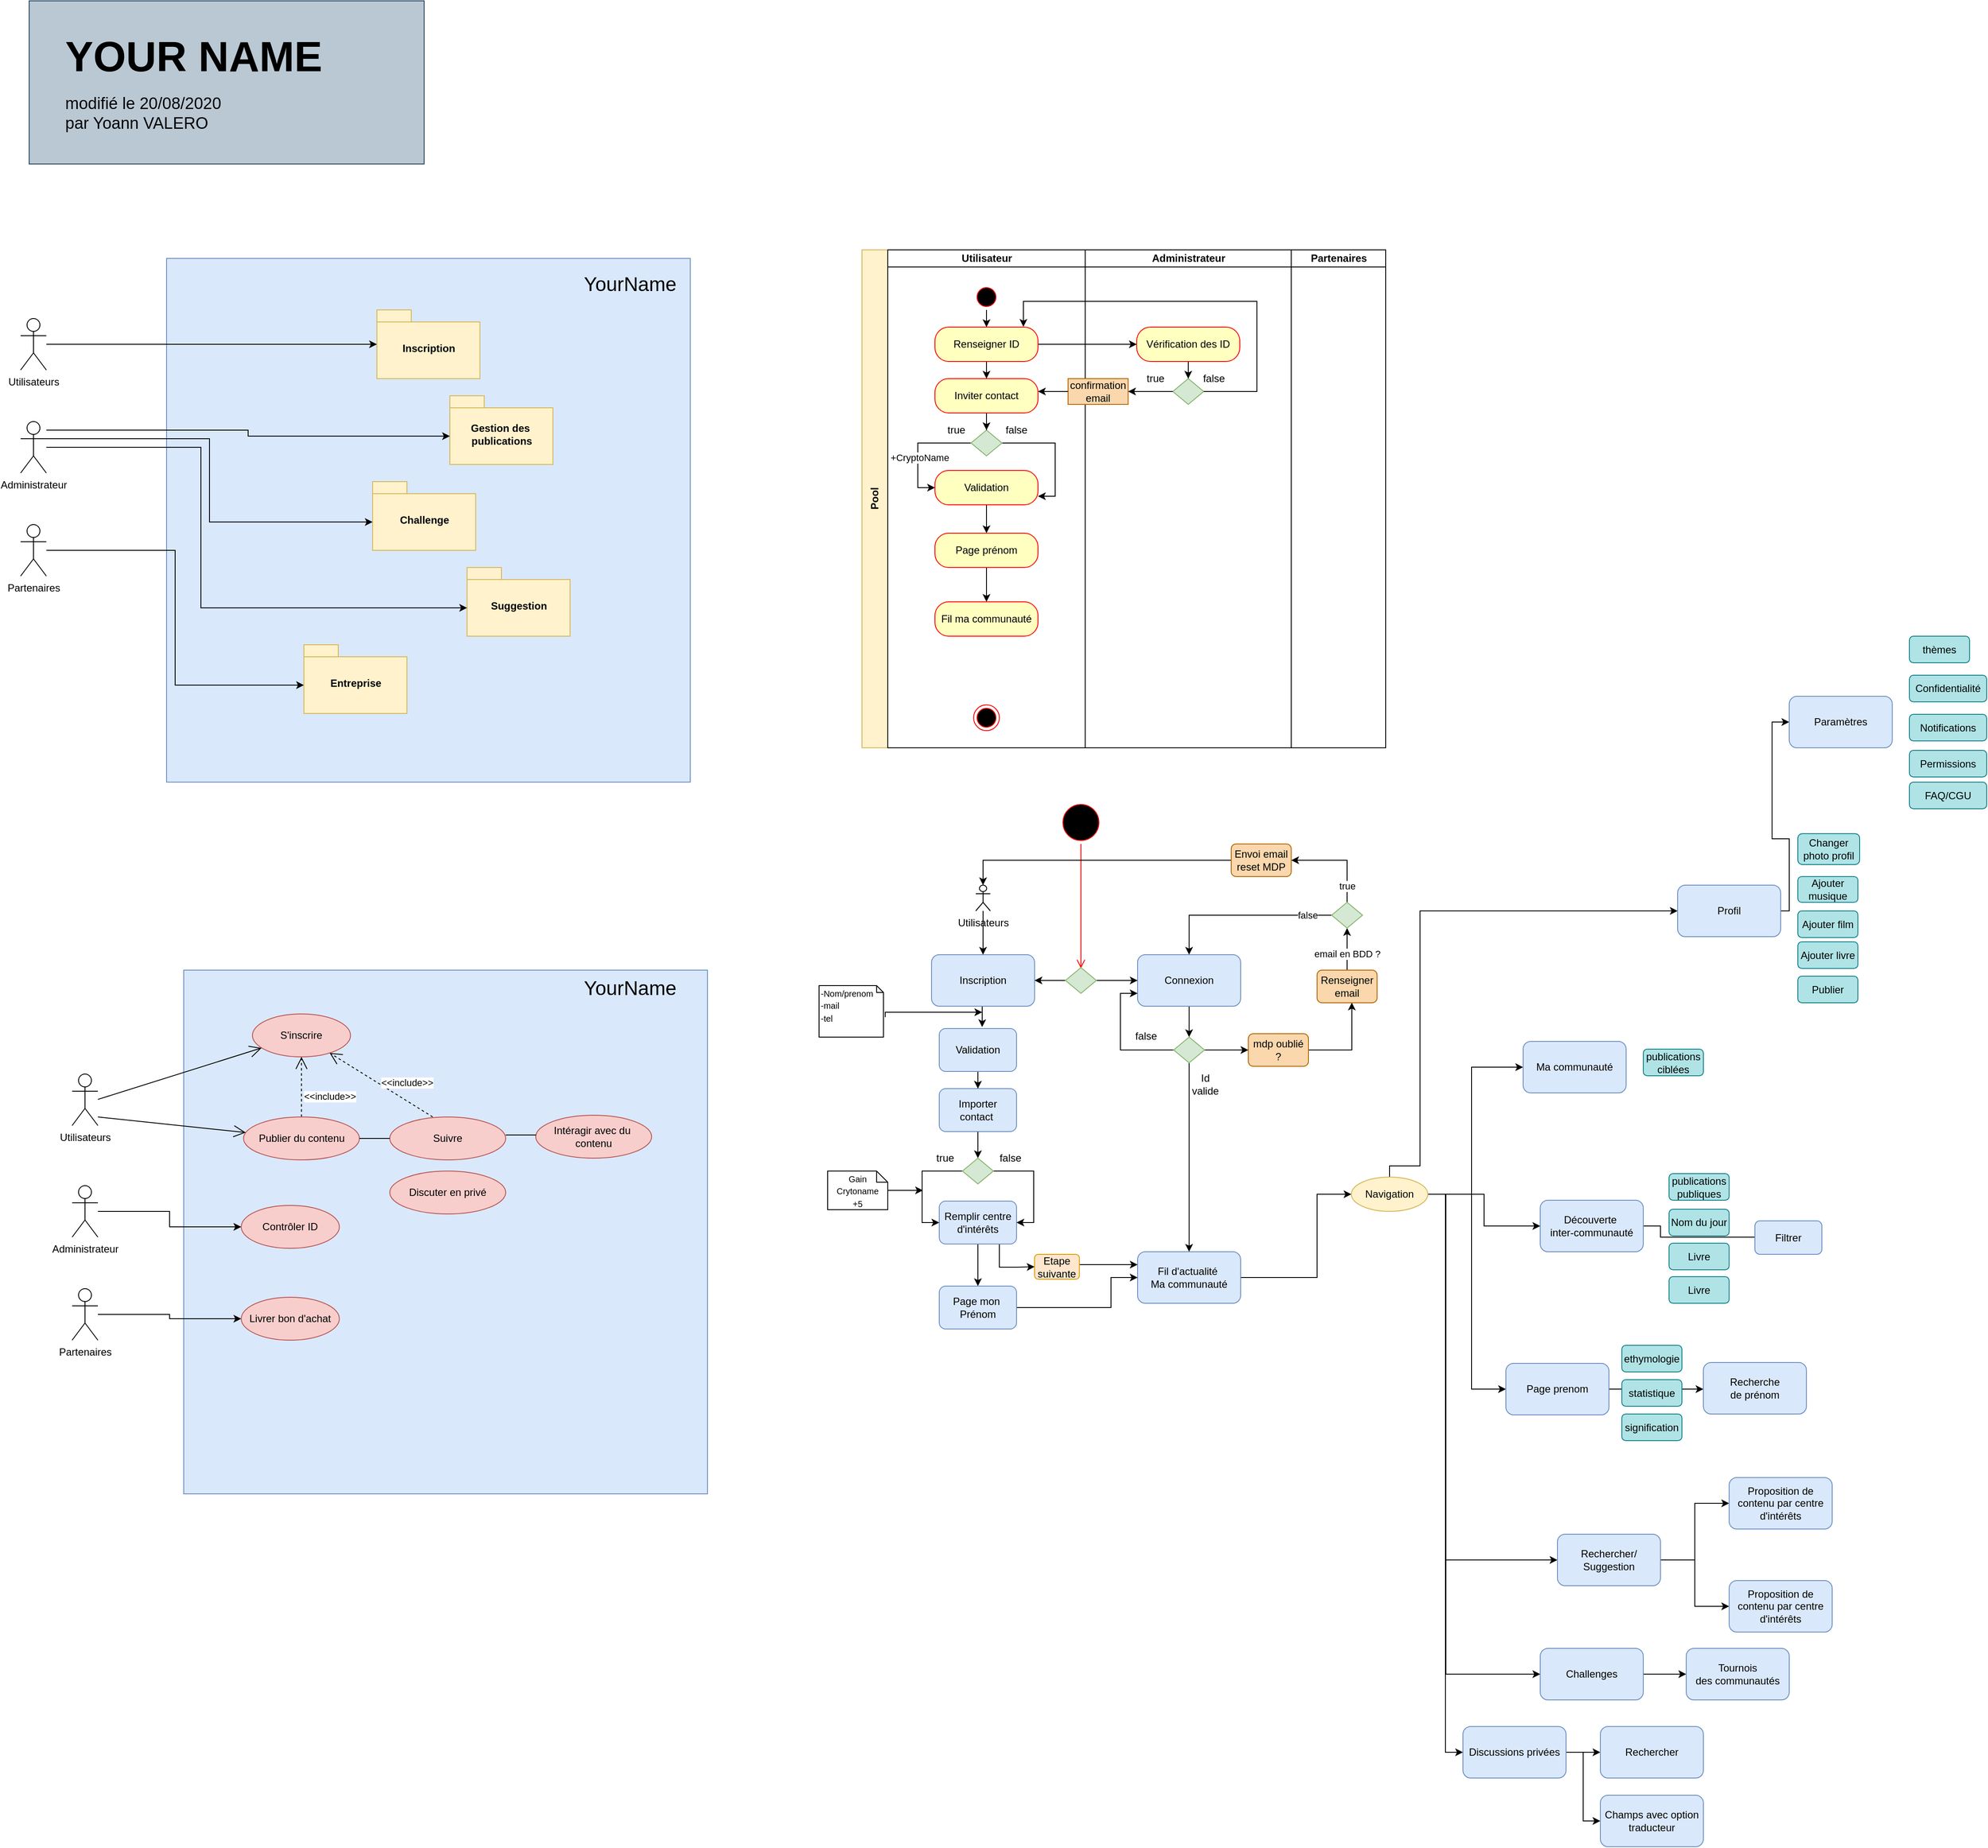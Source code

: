 <mxfile version="13.6.3" type="github">
  <diagram name="Page-1" id="e7e014a7-5840-1c2e-5031-d8a46d1fe8dd">
    <mxGraphModel dx="2595" dy="2276" grid="1" gridSize="10" guides="1" tooltips="1" connect="1" arrows="1" fold="1" page="1" pageScale="1" pageWidth="1169" pageHeight="826" background="#ffffff" math="0" shadow="0">
      <root>
        <mxCell id="0" />
        <mxCell id="1" parent="0" />
        <mxCell id="lsSmrNdKP2eGxGf0BjtP-41" value="" style="whiteSpace=wrap;html=1;aspect=fixed;fillColor=#dae8fc;strokeColor=#6c8ebf;align=center;" parent="1" vertex="1">
          <mxGeometry x="260" y="389" width="610" height="610" as="geometry" />
        </mxCell>
        <mxCell id="lsSmrNdKP2eGxGf0BjtP-42" value="&lt;font style=&quot;font-size: 23px&quot;&gt;YourName&lt;/font&gt;" style="text;html=1;align=center;verticalAlign=middle;whiteSpace=wrap;rounded=0;" parent="1" vertex="1">
          <mxGeometry x="760" y="400" width="40" height="20" as="geometry" />
        </mxCell>
        <mxCell id="lsSmrNdKP2eGxGf0BjtP-43" value="Utilisateurs" style="shape=umlActor;verticalLabelPosition=bottom;verticalAlign=top;html=1;outlineConnect=0;fillColor=none;" parent="1" vertex="1">
          <mxGeometry x="130" y="510" width="30" height="60" as="geometry" />
        </mxCell>
        <mxCell id="LU3RNu_QMPxakKqQjPWC-118" style="edgeStyle=orthogonalEdgeStyle;rounded=0;orthogonalLoop=1;jettySize=auto;html=1;" edge="1" parent="1" source="lsSmrNdKP2eGxGf0BjtP-44" target="LU3RNu_QMPxakKqQjPWC-16">
          <mxGeometry relative="1" as="geometry" />
        </mxCell>
        <mxCell id="lsSmrNdKP2eGxGf0BjtP-44" value="Administrateur" style="shape=umlActor;verticalLabelPosition=bottom;verticalAlign=top;html=1;outlineConnect=0;fillColor=none;" parent="1" vertex="1">
          <mxGeometry x="130" y="640" width="30" height="60" as="geometry" />
        </mxCell>
        <mxCell id="LU3RNu_QMPxakKqQjPWC-117" style="edgeStyle=orthogonalEdgeStyle;rounded=0;orthogonalLoop=1;jettySize=auto;html=1;" edge="1" parent="1" source="lsSmrNdKP2eGxGf0BjtP-45" target="LU3RNu_QMPxakKqQjPWC-116">
          <mxGeometry relative="1" as="geometry" />
        </mxCell>
        <mxCell id="lsSmrNdKP2eGxGf0BjtP-45" value="Partenaires" style="shape=umlActor;verticalLabelPosition=bottom;verticalAlign=top;html=1;outlineConnect=0;fillColor=none;" parent="1" vertex="1">
          <mxGeometry x="130" y="760" width="30" height="60" as="geometry" />
        </mxCell>
        <mxCell id="lsSmrNdKP2eGxGf0BjtP-48" value="S&#39;inscrire" style="ellipse;whiteSpace=wrap;html=1;fillColor=#f8cecc;strokeColor=#b85450;" parent="1" vertex="1">
          <mxGeometry x="340" y="440" width="114.29" height="50" as="geometry" />
        </mxCell>
        <mxCell id="lsSmrNdKP2eGxGf0BjtP-53" value="&amp;lt;&amp;lt;include&amp;gt;&amp;gt;" style="endArrow=open;endSize=12;dashed=1;html=1;entryX=0.5;entryY=1;entryDx=0;entryDy=0;" parent="1" source="lsSmrNdKP2eGxGf0BjtP-49" target="lsSmrNdKP2eGxGf0BjtP-48" edge="1">
          <mxGeometry x="-0.299" y="-33" width="160" relative="1" as="geometry">
            <mxPoint x="410" y="650" as="sourcePoint" />
            <mxPoint x="480" y="580" as="targetPoint" />
            <Array as="points" />
            <mxPoint as="offset" />
          </mxGeometry>
        </mxCell>
        <mxCell id="lsSmrNdKP2eGxGf0BjtP-49" value="Publier du contenu" style="ellipse;whiteSpace=wrap;html=1;fillColor=#f8cecc;strokeColor=#b85450;" parent="1" vertex="1">
          <mxGeometry x="329.64" y="560" width="135" height="50" as="geometry" />
        </mxCell>
        <mxCell id="LU3RNu_QMPxakKqQjPWC-7" value="Suivre" style="ellipse;whiteSpace=wrap;html=1;fillColor=#f8cecc;strokeColor=#b85450;" vertex="1" parent="1">
          <mxGeometry x="500" y="560" width="135" height="50" as="geometry" />
        </mxCell>
        <mxCell id="LU3RNu_QMPxakKqQjPWC-8" value="&amp;lt;&amp;lt;include&amp;gt;&amp;gt;" style="endArrow=open;endSize=12;dashed=1;html=1;" edge="1" parent="1" target="lsSmrNdKP2eGxGf0BjtP-48">
          <mxGeometry x="-0.34" y="-18" width="160" relative="1" as="geometry">
            <mxPoint x="550.0" y="560" as="sourcePoint" />
            <mxPoint x="550.005" y="490" as="targetPoint" />
            <Array as="points" />
            <mxPoint as="offset" />
          </mxGeometry>
        </mxCell>
        <mxCell id="LU3RNu_QMPxakKqQjPWC-13" value="" style="endArrow=open;endFill=1;endSize=12;html=1;" edge="1" parent="1" target="lsSmrNdKP2eGxGf0BjtP-48">
          <mxGeometry width="160" relative="1" as="geometry">
            <mxPoint x="160" y="539.58" as="sourcePoint" />
            <mxPoint x="320" y="539.58" as="targetPoint" />
          </mxGeometry>
        </mxCell>
        <mxCell id="LU3RNu_QMPxakKqQjPWC-14" value="" style="endArrow=open;endFill=1;endSize=12;html=1;" edge="1" parent="1" target="lsSmrNdKP2eGxGf0BjtP-49">
          <mxGeometry width="160" relative="1" as="geometry">
            <mxPoint x="160" y="560" as="sourcePoint" />
            <mxPoint x="350.689" y="499.978" as="targetPoint" />
          </mxGeometry>
        </mxCell>
        <mxCell id="LU3RNu_QMPxakKqQjPWC-15" value="" style="line;strokeWidth=1;fillColor=none;align=left;verticalAlign=middle;spacingTop=-1;spacingLeft=3;spacingRight=3;rotatable=0;labelPosition=right;points=[];portConstraint=eastwest;" vertex="1" parent="1">
          <mxGeometry x="464.64" y="581" width="35.36" height="8" as="geometry" />
        </mxCell>
        <mxCell id="LU3RNu_QMPxakKqQjPWC-16" value="Contrôler ID" style="ellipse;whiteSpace=wrap;html=1;fillColor=#f8cecc;strokeColor=#b85450;" vertex="1" parent="1">
          <mxGeometry x="327" y="663" width="114.29" height="50" as="geometry" />
        </mxCell>
        <mxCell id="LU3RNu_QMPxakKqQjPWC-18" value="" style="whiteSpace=wrap;html=1;aspect=fixed;fillColor=#dae8fc;strokeColor=#6c8ebf;align=center;" vertex="1" parent="1">
          <mxGeometry x="240" y="-440" width="610" height="610" as="geometry" />
        </mxCell>
        <mxCell id="LU3RNu_QMPxakKqQjPWC-19" value="Inscription&lt;br&gt;" style="shape=folder;fontStyle=1;spacingTop=10;tabWidth=40;tabHeight=14;tabPosition=left;html=1;fillColor=#fff2cc;strokeColor=#d6b656;" vertex="1" parent="1">
          <mxGeometry x="485" y="-380" width="120" height="80" as="geometry" />
        </mxCell>
        <mxCell id="LU3RNu_QMPxakKqQjPWC-20" value="Gestion des&amp;nbsp;&lt;br&gt;publications" style="shape=folder;fontStyle=1;spacingTop=10;tabWidth=40;tabHeight=14;tabPosition=left;html=1;fillColor=#fff2cc;strokeColor=#d6b656;" vertex="1" parent="1">
          <mxGeometry x="570" y="-280" width="120" height="80" as="geometry" />
        </mxCell>
        <mxCell id="LU3RNu_QMPxakKqQjPWC-21" value="Challenge&lt;br&gt;" style="shape=folder;fontStyle=1;spacingTop=10;tabWidth=40;tabHeight=14;tabPosition=left;html=1;fillColor=#fff2cc;strokeColor=#d6b656;" vertex="1" parent="1">
          <mxGeometry x="480" y="-180" width="120" height="80" as="geometry" />
        </mxCell>
        <mxCell id="LU3RNu_QMPxakKqQjPWC-23" value="Suggestion" style="shape=folder;fontStyle=1;spacingTop=10;tabWidth=40;tabHeight=14;tabPosition=left;html=1;fillColor=#fff2cc;strokeColor=#d6b656;" vertex="1" parent="1">
          <mxGeometry x="590" y="-80" width="120" height="80" as="geometry" />
        </mxCell>
        <mxCell id="LU3RNu_QMPxakKqQjPWC-24" value="&lt;font style=&quot;font-size: 23px&quot;&gt;YourName&lt;/font&gt;" style="text;html=1;align=center;verticalAlign=middle;whiteSpace=wrap;rounded=0;" vertex="1" parent="1">
          <mxGeometry x="760" y="-420" width="40" height="20" as="geometry" />
        </mxCell>
        <mxCell id="LU3RNu_QMPxakKqQjPWC-71" style="edgeStyle=orthogonalEdgeStyle;rounded=0;orthogonalLoop=1;jettySize=auto;html=1;" edge="1" parent="1" source="LU3RNu_QMPxakKqQjPWC-25" target="LU3RNu_QMPxakKqQjPWC-19">
          <mxGeometry relative="1" as="geometry" />
        </mxCell>
        <mxCell id="LU3RNu_QMPxakKqQjPWC-25" value="Utilisateurs" style="shape=umlActor;verticalLabelPosition=bottom;verticalAlign=top;html=1;outlineConnect=0;fillColor=none;" vertex="1" parent="1">
          <mxGeometry x="70" y="-370" width="30" height="60" as="geometry" />
        </mxCell>
        <mxCell id="LU3RNu_QMPxakKqQjPWC-73" style="edgeStyle=orthogonalEdgeStyle;rounded=0;orthogonalLoop=1;jettySize=auto;html=1;entryX=0;entryY=0;entryDx=0;entryDy=47;entryPerimeter=0;" edge="1" parent="1" source="LU3RNu_QMPxakKqQjPWC-26" target="LU3RNu_QMPxakKqQjPWC-23">
          <mxGeometry relative="1" as="geometry">
            <Array as="points">
              <mxPoint x="280" y="-220" />
              <mxPoint x="280" y="-33" />
            </Array>
          </mxGeometry>
        </mxCell>
        <mxCell id="LU3RNu_QMPxakKqQjPWC-121" style="edgeStyle=orthogonalEdgeStyle;rounded=0;orthogonalLoop=1;jettySize=auto;html=1;entryX=0;entryY=0;entryDx=0;entryDy=47;entryPerimeter=0;" edge="1" parent="1" source="LU3RNu_QMPxakKqQjPWC-26" target="LU3RNu_QMPxakKqQjPWC-21">
          <mxGeometry relative="1" as="geometry">
            <Array as="points">
              <mxPoint x="290" y="-230" />
              <mxPoint x="290" y="-133" />
            </Array>
          </mxGeometry>
        </mxCell>
        <mxCell id="LU3RNu_QMPxakKqQjPWC-122" style="edgeStyle=orthogonalEdgeStyle;rounded=0;orthogonalLoop=1;jettySize=auto;html=1;entryX=0;entryY=0;entryDx=0;entryDy=47;entryPerimeter=0;" edge="1" parent="1" source="LU3RNu_QMPxakKqQjPWC-26" target="LU3RNu_QMPxakKqQjPWC-20">
          <mxGeometry relative="1" as="geometry">
            <Array as="points">
              <mxPoint x="335" y="-240" />
              <mxPoint x="335" y="-233" />
            </Array>
          </mxGeometry>
        </mxCell>
        <mxCell id="LU3RNu_QMPxakKqQjPWC-26" value="Administrateur" style="shape=umlActor;verticalLabelPosition=bottom;verticalAlign=top;html=1;outlineConnect=0;fillColor=none;" vertex="1" parent="1">
          <mxGeometry x="70" y="-250" width="30" height="60" as="geometry" />
        </mxCell>
        <mxCell id="LU3RNu_QMPxakKqQjPWC-120" style="edgeStyle=orthogonalEdgeStyle;rounded=0;orthogonalLoop=1;jettySize=auto;html=1;entryX=0;entryY=0;entryDx=0;entryDy=47;entryPerimeter=0;" edge="1" parent="1" source="LU3RNu_QMPxakKqQjPWC-27" target="LU3RNu_QMPxakKqQjPWC-119">
          <mxGeometry relative="1" as="geometry" />
        </mxCell>
        <mxCell id="LU3RNu_QMPxakKqQjPWC-27" value="Partenaires" style="shape=umlActor;verticalLabelPosition=bottom;verticalAlign=top;html=1;outlineConnect=0;fillColor=none;" vertex="1" parent="1">
          <mxGeometry x="70" y="-130" width="30" height="60" as="geometry" />
        </mxCell>
        <mxCell id="LU3RNu_QMPxakKqQjPWC-41" style="edgeStyle=orthogonalEdgeStyle;rounded=0;orthogonalLoop=1;jettySize=auto;html=1;" edge="1" parent="1" source="LU3RNu_QMPxakKqQjPWC-39">
          <mxGeometry relative="1" as="geometry">
            <mxPoint x="1370" y="-340" as="targetPoint" />
          </mxGeometry>
        </mxCell>
        <mxCell id="LU3RNu_QMPxakKqQjPWC-74" value="" style="ellipse;html=1;shape=startState;fillColor=#000000;strokeColor=#ff0000;" vertex="1" parent="1">
          <mxGeometry x="1280" y="192" width="50" height="50" as="geometry" />
        </mxCell>
        <mxCell id="LU3RNu_QMPxakKqQjPWC-75" value="" style="edgeStyle=orthogonalEdgeStyle;html=1;verticalAlign=bottom;endArrow=open;endSize=8;strokeColor=#ff0000;" edge="1" source="LU3RNu_QMPxakKqQjPWC-74" parent="1">
          <mxGeometry relative="1" as="geometry">
            <mxPoint x="1305" y="387" as="targetPoint" />
          </mxGeometry>
        </mxCell>
        <mxCell id="LU3RNu_QMPxakKqQjPWC-82" style="edgeStyle=orthogonalEdgeStyle;rounded=0;orthogonalLoop=1;jettySize=auto;html=1;entryX=0.555;entryY=-0.034;entryDx=0;entryDy=0;entryPerimeter=0;" edge="1" parent="1" source="LU3RNu_QMPxakKqQjPWC-76" target="LU3RNu_QMPxakKqQjPWC-78">
          <mxGeometry relative="1" as="geometry">
            <Array as="points">
              <mxPoint x="1190" y="447" />
              <mxPoint x="1190" y="447" />
            </Array>
          </mxGeometry>
        </mxCell>
        <mxCell id="LU3RNu_QMPxakKqQjPWC-76" value="Inscription" style="rounded=1;whiteSpace=wrap;html=1;fillColor=#dae8fc;strokeColor=#6c8ebf;" vertex="1" parent="1">
          <mxGeometry x="1131" y="371" width="120" height="60" as="geometry" />
        </mxCell>
        <mxCell id="LU3RNu_QMPxakKqQjPWC-87" style="edgeStyle=orthogonalEdgeStyle;rounded=0;orthogonalLoop=1;jettySize=auto;html=1;" edge="1" parent="1" source="LU3RNu_QMPxakKqQjPWC-77">
          <mxGeometry relative="1" as="geometry">
            <mxPoint x="1431" y="467" as="targetPoint" />
          </mxGeometry>
        </mxCell>
        <mxCell id="LU3RNu_QMPxakKqQjPWC-77" value="Connexion&lt;br&gt;" style="rounded=1;whiteSpace=wrap;html=1;fillColor=#dae8fc;strokeColor=#6c8ebf;" vertex="1" parent="1">
          <mxGeometry x="1371" y="371" width="120" height="60" as="geometry" />
        </mxCell>
        <mxCell id="LU3RNu_QMPxakKqQjPWC-97" style="edgeStyle=orthogonalEdgeStyle;rounded=0;orthogonalLoop=1;jettySize=auto;html=1;entryX=0.5;entryY=0;entryDx=0;entryDy=0;" edge="1" parent="1" source="LU3RNu_QMPxakKqQjPWC-78" target="LU3RNu_QMPxakKqQjPWC-84">
          <mxGeometry relative="1" as="geometry" />
        </mxCell>
        <mxCell id="LU3RNu_QMPxakKqQjPWC-78" value="Validation" style="rounded=1;whiteSpace=wrap;html=1;fillColor=#dae8fc;strokeColor=#6c8ebf;" vertex="1" parent="1">
          <mxGeometry x="1140" y="457" width="90" height="50" as="geometry" />
        </mxCell>
        <mxCell id="LU3RNu_QMPxakKqQjPWC-80" style="edgeStyle=orthogonalEdgeStyle;rounded=0;orthogonalLoop=1;jettySize=auto;html=1;entryX=1;entryY=0.5;entryDx=0;entryDy=0;" edge="1" parent="1" source="LU3RNu_QMPxakKqQjPWC-79" target="LU3RNu_QMPxakKqQjPWC-76">
          <mxGeometry relative="1" as="geometry" />
        </mxCell>
        <mxCell id="LU3RNu_QMPxakKqQjPWC-81" style="edgeStyle=orthogonalEdgeStyle;rounded=0;orthogonalLoop=1;jettySize=auto;html=1;entryX=0;entryY=0.5;entryDx=0;entryDy=0;" edge="1" parent="1" source="LU3RNu_QMPxakKqQjPWC-79" target="LU3RNu_QMPxakKqQjPWC-77">
          <mxGeometry relative="1" as="geometry" />
        </mxCell>
        <mxCell id="LU3RNu_QMPxakKqQjPWC-79" value="" style="rhombus;whiteSpace=wrap;html=1;fillColor=#d5e8d4;strokeColor=#82b366;" vertex="1" parent="1">
          <mxGeometry x="1287" y="386" width="36" height="30" as="geometry" />
        </mxCell>
        <mxCell id="LU3RNu_QMPxakKqQjPWC-107" style="edgeStyle=orthogonalEdgeStyle;rounded=0;orthogonalLoop=1;jettySize=auto;html=1;" edge="1" parent="1" source="LU3RNu_QMPxakKqQjPWC-83">
          <mxGeometry relative="1" as="geometry">
            <mxPoint x="1121" y="645.5" as="targetPoint" />
          </mxGeometry>
        </mxCell>
        <mxCell id="LU3RNu_QMPxakKqQjPWC-83" value="&lt;font size=&quot;1&quot;&gt;Gain Crytoname&lt;br&gt;+5&lt;br&gt;&lt;/font&gt;" style="shape=note;whiteSpace=wrap;html=1;backgroundOutline=1;darkOpacity=0.05;fillColor=none;size=13;" vertex="1" parent="1">
          <mxGeometry x="1010" y="623" width="70" height="45" as="geometry" />
        </mxCell>
        <mxCell id="LU3RNu_QMPxakKqQjPWC-100" style="edgeStyle=orthogonalEdgeStyle;rounded=0;orthogonalLoop=1;jettySize=auto;html=1;entryX=0.5;entryY=0;entryDx=0;entryDy=0;" edge="1" parent="1" source="LU3RNu_QMPxakKqQjPWC-84" target="LU3RNu_QMPxakKqQjPWC-98">
          <mxGeometry relative="1" as="geometry" />
        </mxCell>
        <mxCell id="LU3RNu_QMPxakKqQjPWC-84" value="Importer contact&amp;nbsp;" style="rounded=1;whiteSpace=wrap;html=1;fillColor=#dae8fc;strokeColor=#6c8ebf;" vertex="1" parent="1">
          <mxGeometry x="1140" y="527" width="90" height="50" as="geometry" />
        </mxCell>
        <mxCell id="LU3RNu_QMPxakKqQjPWC-123" style="edgeStyle=orthogonalEdgeStyle;rounded=0;orthogonalLoop=1;jettySize=auto;html=1;entryX=0;entryY=0.5;entryDx=0;entryDy=0;" edge="1" parent="1" source="LU3RNu_QMPxakKqQjPWC-86" target="LU3RNu_QMPxakKqQjPWC-115">
          <mxGeometry relative="1" as="geometry">
            <Array as="points">
              <mxPoint x="1580" y="747" />
              <mxPoint x="1580" y="650" />
            </Array>
          </mxGeometry>
        </mxCell>
        <mxCell id="LU3RNu_QMPxakKqQjPWC-86" value="Fil d&#39;actualité&amp;nbsp;&lt;br&gt;Ma communauté" style="rounded=1;whiteSpace=wrap;html=1;fillColor=#dae8fc;strokeColor=#6c8ebf;" vertex="1" parent="1">
          <mxGeometry x="1371" y="717" width="120" height="60" as="geometry" />
        </mxCell>
        <mxCell id="LU3RNu_QMPxakKqQjPWC-90" style="edgeStyle=orthogonalEdgeStyle;rounded=0;orthogonalLoop=1;jettySize=auto;html=1;entryX=0;entryY=0.75;entryDx=0;entryDy=0;" edge="1" parent="1" source="LU3RNu_QMPxakKqQjPWC-88" target="LU3RNu_QMPxakKqQjPWC-77">
          <mxGeometry relative="1" as="geometry">
            <mxPoint x="1341" y="482" as="targetPoint" />
            <Array as="points">
              <mxPoint x="1431" y="482" />
              <mxPoint x="1351" y="482" />
              <mxPoint x="1351" y="416" />
            </Array>
          </mxGeometry>
        </mxCell>
        <mxCell id="LU3RNu_QMPxakKqQjPWC-164" style="edgeStyle=orthogonalEdgeStyle;rounded=0;orthogonalLoop=1;jettySize=auto;html=1;entryX=0.5;entryY=0;entryDx=0;entryDy=0;" edge="1" parent="1" source="LU3RNu_QMPxakKqQjPWC-88" target="LU3RNu_QMPxakKqQjPWC-86">
          <mxGeometry relative="1" as="geometry" />
        </mxCell>
        <mxCell id="LU3RNu_QMPxakKqQjPWC-233" style="edgeStyle=orthogonalEdgeStyle;rounded=0;orthogonalLoop=1;jettySize=auto;html=1;" edge="1" parent="1" source="LU3RNu_QMPxakKqQjPWC-88">
          <mxGeometry relative="1" as="geometry">
            <mxPoint x="1500" y="482" as="targetPoint" />
          </mxGeometry>
        </mxCell>
        <mxCell id="LU3RNu_QMPxakKqQjPWC-88" value="" style="rhombus;whiteSpace=wrap;html=1;fillColor=#d5e8d4;strokeColor=#82b366;" vertex="1" parent="1">
          <mxGeometry x="1413" y="467" width="36" height="30" as="geometry" />
        </mxCell>
        <mxCell id="LU3RNu_QMPxakKqQjPWC-91" value="Id valide" style="text;html=1;strokeColor=none;fillColor=none;align=center;verticalAlign=middle;whiteSpace=wrap;rounded=0;" vertex="1" parent="1">
          <mxGeometry x="1430" y="512" width="40" height="20" as="geometry" />
        </mxCell>
        <mxCell id="LU3RNu_QMPxakKqQjPWC-93" value="false" style="text;html=1;strokeColor=none;fillColor=none;align=center;verticalAlign=middle;whiteSpace=wrap;rounded=0;" vertex="1" parent="1">
          <mxGeometry x="1361" y="456" width="40" height="20" as="geometry" />
        </mxCell>
        <mxCell id="LU3RNu_QMPxakKqQjPWC-110" style="edgeStyle=orthogonalEdgeStyle;rounded=0;orthogonalLoop=1;jettySize=auto;html=1;entryX=0.5;entryY=0;entryDx=0;entryDy=0;" edge="1" parent="1" source="LU3RNu_QMPxakKqQjPWC-95" target="LU3RNu_QMPxakKqQjPWC-109">
          <mxGeometry relative="1" as="geometry" />
        </mxCell>
        <mxCell id="LU3RNu_QMPxakKqQjPWC-130" style="edgeStyle=orthogonalEdgeStyle;rounded=0;orthogonalLoop=1;jettySize=auto;html=1;entryX=0;entryY=0.5;entryDx=0;entryDy=0;" edge="1" parent="1" source="LU3RNu_QMPxakKqQjPWC-95" target="LU3RNu_QMPxakKqQjPWC-129">
          <mxGeometry relative="1" as="geometry">
            <Array as="points">
              <mxPoint x="1210" y="735" />
              <mxPoint x="1231" y="735" />
            </Array>
          </mxGeometry>
        </mxCell>
        <mxCell id="LU3RNu_QMPxakKqQjPWC-95" value="Remplir centre&lt;br&gt;d&#39;intérêts" style="rounded=1;whiteSpace=wrap;html=1;fillColor=#dae8fc;strokeColor=#6c8ebf;" vertex="1" parent="1">
          <mxGeometry x="1140" y="658" width="90" height="50" as="geometry" />
        </mxCell>
        <mxCell id="LU3RNu_QMPxakKqQjPWC-101" style="edgeStyle=orthogonalEdgeStyle;rounded=0;orthogonalLoop=1;jettySize=auto;html=1;entryX=0;entryY=0.5;entryDx=0;entryDy=0;" edge="1" parent="1" source="LU3RNu_QMPxakKqQjPWC-98" target="LU3RNu_QMPxakKqQjPWC-95">
          <mxGeometry relative="1" as="geometry">
            <Array as="points">
              <mxPoint x="1120" y="623" />
              <mxPoint x="1120" y="683" />
            </Array>
          </mxGeometry>
        </mxCell>
        <mxCell id="LU3RNu_QMPxakKqQjPWC-102" style="edgeStyle=orthogonalEdgeStyle;rounded=0;orthogonalLoop=1;jettySize=auto;html=1;entryX=1;entryY=0.5;entryDx=0;entryDy=0;" edge="1" parent="1" source="LU3RNu_QMPxakKqQjPWC-98" target="LU3RNu_QMPxakKqQjPWC-95">
          <mxGeometry relative="1" as="geometry">
            <Array as="points">
              <mxPoint x="1250" y="623" />
              <mxPoint x="1250" y="683" />
            </Array>
          </mxGeometry>
        </mxCell>
        <mxCell id="LU3RNu_QMPxakKqQjPWC-98" value="" style="rhombus;whiteSpace=wrap;html=1;fillColor=#d5e8d4;strokeColor=#82b366;" vertex="1" parent="1">
          <mxGeometry x="1167" y="608" width="36" height="30" as="geometry" />
        </mxCell>
        <mxCell id="LU3RNu_QMPxakKqQjPWC-103" value="true" style="text;html=1;strokeColor=none;fillColor=none;align=center;verticalAlign=middle;whiteSpace=wrap;rounded=0;" vertex="1" parent="1">
          <mxGeometry x="1127" y="598" width="40" height="20" as="geometry" />
        </mxCell>
        <mxCell id="LU3RNu_QMPxakKqQjPWC-104" value="false" style="text;html=1;strokeColor=none;fillColor=none;align=center;verticalAlign=middle;whiteSpace=wrap;rounded=0;" vertex="1" parent="1">
          <mxGeometry x="1203" y="598" width="40" height="20" as="geometry" />
        </mxCell>
        <mxCell id="LU3RNu_QMPxakKqQjPWC-114" style="edgeStyle=orthogonalEdgeStyle;rounded=0;orthogonalLoop=1;jettySize=auto;html=1;entryX=0;entryY=0.5;entryDx=0;entryDy=0;" edge="1" parent="1" source="LU3RNu_QMPxakKqQjPWC-109" target="LU3RNu_QMPxakKqQjPWC-86">
          <mxGeometry relative="1" as="geometry">
            <Array as="points">
              <mxPoint x="1340" y="782" />
              <mxPoint x="1340" y="747" />
            </Array>
          </mxGeometry>
        </mxCell>
        <mxCell id="LU3RNu_QMPxakKqQjPWC-109" value="Page mon&amp;nbsp;&lt;br&gt;Prénom" style="rounded=1;whiteSpace=wrap;html=1;fillColor=#dae8fc;strokeColor=#6c8ebf;" vertex="1" parent="1">
          <mxGeometry x="1140" y="757" width="90" height="50" as="geometry" />
        </mxCell>
        <mxCell id="LU3RNu_QMPxakKqQjPWC-132" style="edgeStyle=orthogonalEdgeStyle;rounded=0;orthogonalLoop=1;jettySize=auto;html=1;entryX=0;entryY=0.5;entryDx=0;entryDy=0;" edge="1" parent="1" source="LU3RNu_QMPxakKqQjPWC-115" target="LU3RNu_QMPxakKqQjPWC-125">
          <mxGeometry relative="1" as="geometry">
            <Array as="points">
              <mxPoint x="1665" y="617" />
              <mxPoint x="1700" y="617" />
              <mxPoint x="1700" y="320" />
            </Array>
          </mxGeometry>
        </mxCell>
        <mxCell id="LU3RNu_QMPxakKqQjPWC-147" style="edgeStyle=orthogonalEdgeStyle;rounded=0;orthogonalLoop=1;jettySize=auto;html=1;entryX=0;entryY=0.5;entryDx=0;entryDy=0;" edge="1" parent="1" source="LU3RNu_QMPxakKqQjPWC-115" target="LU3RNu_QMPxakKqQjPWC-127">
          <mxGeometry relative="1" as="geometry" />
        </mxCell>
        <mxCell id="LU3RNu_QMPxakKqQjPWC-148" style="edgeStyle=orthogonalEdgeStyle;rounded=0;orthogonalLoop=1;jettySize=auto;html=1;entryX=0;entryY=0.5;entryDx=0;entryDy=0;" edge="1" parent="1" source="LU3RNu_QMPxakKqQjPWC-115" target="LU3RNu_QMPxakKqQjPWC-126">
          <mxGeometry relative="1" as="geometry">
            <Array as="points">
              <mxPoint x="1760" y="650" />
              <mxPoint x="1760" y="502" />
            </Array>
          </mxGeometry>
        </mxCell>
        <mxCell id="LU3RNu_QMPxakKqQjPWC-149" style="edgeStyle=orthogonalEdgeStyle;rounded=0;orthogonalLoop=1;jettySize=auto;html=1;entryX=0;entryY=0.5;entryDx=0;entryDy=0;" edge="1" parent="1" source="LU3RNu_QMPxakKqQjPWC-115" target="LU3RNu_QMPxakKqQjPWC-128">
          <mxGeometry relative="1" as="geometry">
            <Array as="points">
              <mxPoint x="1760" y="650" />
              <mxPoint x="1760" y="877" />
            </Array>
          </mxGeometry>
        </mxCell>
        <mxCell id="LU3RNu_QMPxakKqQjPWC-150" style="edgeStyle=orthogonalEdgeStyle;rounded=0;orthogonalLoop=1;jettySize=auto;html=1;entryX=0;entryY=0.5;entryDx=0;entryDy=0;" edge="1" parent="1" source="LU3RNu_QMPxakKqQjPWC-115" target="LU3RNu_QMPxakKqQjPWC-136">
          <mxGeometry relative="1" as="geometry">
            <Array as="points">
              <mxPoint x="1730" y="650" />
              <mxPoint x="1730" y="1076" />
            </Array>
          </mxGeometry>
        </mxCell>
        <mxCell id="LU3RNu_QMPxakKqQjPWC-175" style="edgeStyle=orthogonalEdgeStyle;rounded=0;orthogonalLoop=1;jettySize=auto;html=1;entryX=0;entryY=0.5;entryDx=0;entryDy=0;" edge="1" parent="1" source="LU3RNu_QMPxakKqQjPWC-115" target="LU3RNu_QMPxakKqQjPWC-174">
          <mxGeometry relative="1" as="geometry">
            <Array as="points">
              <mxPoint x="1730" y="650" />
              <mxPoint x="1730" y="1209" />
            </Array>
          </mxGeometry>
        </mxCell>
        <mxCell id="LU3RNu_QMPxakKqQjPWC-216" style="edgeStyle=orthogonalEdgeStyle;rounded=0;orthogonalLoop=1;jettySize=auto;html=1;entryX=0;entryY=0.5;entryDx=0;entryDy=0;" edge="1" parent="1" source="LU3RNu_QMPxakKqQjPWC-115" target="LU3RNu_QMPxakKqQjPWC-215">
          <mxGeometry relative="1" as="geometry" />
        </mxCell>
        <mxCell id="LU3RNu_QMPxakKqQjPWC-115" value="Navigation" style="ellipse;whiteSpace=wrap;html=1;fillColor=#fff2cc;strokeColor=#d6b656;" vertex="1" parent="1">
          <mxGeometry x="1620" y="630" width="89" height="40" as="geometry" />
        </mxCell>
        <mxCell id="LU3RNu_QMPxakKqQjPWC-116" value="Livrer bon d&#39;achat" style="ellipse;whiteSpace=wrap;html=1;fillColor=#f8cecc;strokeColor=#b85450;" vertex="1" parent="1">
          <mxGeometry x="327" y="770" width="114.29" height="50" as="geometry" />
        </mxCell>
        <mxCell id="LU3RNu_QMPxakKqQjPWC-119" value="Entreprise" style="shape=folder;fontStyle=1;spacingTop=10;tabWidth=40;tabHeight=14;tabPosition=left;html=1;fillColor=#fff2cc;strokeColor=#d6b656;" vertex="1" parent="1">
          <mxGeometry x="400" y="10" width="120" height="80" as="geometry" />
        </mxCell>
        <mxCell id="LU3RNu_QMPxakKqQjPWC-213" style="edgeStyle=orthogonalEdgeStyle;rounded=0;orthogonalLoop=1;jettySize=auto;html=1;entryX=0;entryY=0.5;entryDx=0;entryDy=0;" edge="1" parent="1" source="LU3RNu_QMPxakKqQjPWC-125" target="LU3RNu_QMPxakKqQjPWC-169">
          <mxGeometry relative="1" as="geometry">
            <Array as="points">
              <mxPoint x="2130" y="320" />
              <mxPoint x="2130" y="236" />
              <mxPoint x="2110" y="236" />
              <mxPoint x="2110" y="100" />
            </Array>
          </mxGeometry>
        </mxCell>
        <mxCell id="LU3RNu_QMPxakKqQjPWC-125" value="Profil&lt;br&gt;" style="rounded=1;whiteSpace=wrap;html=1;fillColor=#dae8fc;strokeColor=#6c8ebf;" vertex="1" parent="1">
          <mxGeometry x="2000" y="290" width="120" height="60" as="geometry" />
        </mxCell>
        <mxCell id="LU3RNu_QMPxakKqQjPWC-126" value="Ma communauté" style="rounded=1;whiteSpace=wrap;html=1;fillColor=#dae8fc;strokeColor=#6c8ebf;" vertex="1" parent="1">
          <mxGeometry x="1820" y="472" width="120" height="60" as="geometry" />
        </mxCell>
        <mxCell id="LU3RNu_QMPxakKqQjPWC-161" style="edgeStyle=orthogonalEdgeStyle;rounded=0;orthogonalLoop=1;jettySize=auto;html=1;entryX=0;entryY=0.5;entryDx=0;entryDy=0;" edge="1" parent="1" source="LU3RNu_QMPxakKqQjPWC-127" target="LU3RNu_QMPxakKqQjPWC-162">
          <mxGeometry relative="1" as="geometry">
            <mxPoint x="2100" y="707" as="targetPoint" />
            <Array as="points">
              <mxPoint x="1980" y="687" />
              <mxPoint x="1980" y="700" />
              <mxPoint x="2100" y="700" />
            </Array>
          </mxGeometry>
        </mxCell>
        <mxCell id="LU3RNu_QMPxakKqQjPWC-127" value="Découverte&amp;nbsp;&lt;br&gt;inter-communauté" style="rounded=1;whiteSpace=wrap;html=1;fillColor=#dae8fc;strokeColor=#6c8ebf;" vertex="1" parent="1">
          <mxGeometry x="1840" y="657" width="120" height="60" as="geometry" />
        </mxCell>
        <mxCell id="LU3RNu_QMPxakKqQjPWC-219" style="edgeStyle=orthogonalEdgeStyle;rounded=0;orthogonalLoop=1;jettySize=auto;html=1;" edge="1" parent="1" source="LU3RNu_QMPxakKqQjPWC-128">
          <mxGeometry relative="1" as="geometry">
            <mxPoint x="2030" y="877" as="targetPoint" />
          </mxGeometry>
        </mxCell>
        <mxCell id="LU3RNu_QMPxakKqQjPWC-128" value="Page prenom" style="rounded=1;whiteSpace=wrap;html=1;fillColor=#dae8fc;strokeColor=#6c8ebf;" vertex="1" parent="1">
          <mxGeometry x="1800" y="847" width="120" height="60" as="geometry" />
        </mxCell>
        <mxCell id="LU3RNu_QMPxakKqQjPWC-131" style="edgeStyle=orthogonalEdgeStyle;rounded=0;orthogonalLoop=1;jettySize=auto;html=1;entryX=0;entryY=0.25;entryDx=0;entryDy=0;" edge="1" parent="1" source="LU3RNu_QMPxakKqQjPWC-129" target="LU3RNu_QMPxakKqQjPWC-86">
          <mxGeometry relative="1" as="geometry">
            <Array as="points">
              <mxPoint x="1320" y="732" />
              <mxPoint x="1320" y="732" />
            </Array>
          </mxGeometry>
        </mxCell>
        <mxCell id="LU3RNu_QMPxakKqQjPWC-129" value="Etape&lt;br&gt;suivante" style="rounded=1;whiteSpace=wrap;html=1;fillColor=#ffe6cc;strokeColor=#d79b00;" vertex="1" parent="1">
          <mxGeometry x="1251" y="720" width="52.2" height="29" as="geometry" />
        </mxCell>
        <mxCell id="LU3RNu_QMPxakKqQjPWC-133" value="Changer photo profil" style="rounded=1;whiteSpace=wrap;html=1;fillColor=#b0e3e6;strokeColor=#0e8088;" vertex="1" parent="1">
          <mxGeometry x="2140" y="230" width="72" height="36" as="geometry" />
        </mxCell>
        <mxCell id="LU3RNu_QMPxakKqQjPWC-134" value="Ajouter musique" style="rounded=1;whiteSpace=wrap;html=1;fillColor=#b0e3e6;strokeColor=#0e8088;" vertex="1" parent="1">
          <mxGeometry x="2140" y="280" width="70" height="30" as="geometry" />
        </mxCell>
        <mxCell id="LU3RNu_QMPxakKqQjPWC-135" value="Ajouter film" style="rounded=1;whiteSpace=wrap;html=1;fillColor=#b0e3e6;strokeColor=#0e8088;" vertex="1" parent="1">
          <mxGeometry x="2140" y="320" width="70" height="31" as="geometry" />
        </mxCell>
        <mxCell id="LU3RNu_QMPxakKqQjPWC-158" style="edgeStyle=orthogonalEdgeStyle;rounded=0;orthogonalLoop=1;jettySize=auto;html=1;entryX=0;entryY=0.5;entryDx=0;entryDy=0;" edge="1" parent="1" source="LU3RNu_QMPxakKqQjPWC-136" target="LU3RNu_QMPxakKqQjPWC-157">
          <mxGeometry relative="1" as="geometry" />
        </mxCell>
        <mxCell id="LU3RNu_QMPxakKqQjPWC-160" style="edgeStyle=orthogonalEdgeStyle;rounded=0;orthogonalLoop=1;jettySize=auto;html=1;entryX=0;entryY=0.5;entryDx=0;entryDy=0;" edge="1" parent="1" source="LU3RNu_QMPxakKqQjPWC-136" target="LU3RNu_QMPxakKqQjPWC-159">
          <mxGeometry relative="1" as="geometry" />
        </mxCell>
        <mxCell id="LU3RNu_QMPxakKqQjPWC-136" value="Rechercher/&lt;br&gt;Suggestion" style="rounded=1;whiteSpace=wrap;html=1;fillColor=#dae8fc;strokeColor=#6c8ebf;" vertex="1" parent="1">
          <mxGeometry x="1860" y="1046" width="120" height="60" as="geometry" />
        </mxCell>
        <mxCell id="LU3RNu_QMPxakKqQjPWC-137" value="publications publiques" style="rounded=1;whiteSpace=wrap;html=1;fillColor=#b0e3e6;strokeColor=#0e8088;" vertex="1" parent="1">
          <mxGeometry x="1990" y="626" width="70" height="31" as="geometry" />
        </mxCell>
        <mxCell id="LU3RNu_QMPxakKqQjPWC-139" value="Ajouter livre" style="rounded=1;whiteSpace=wrap;html=1;fillColor=#b0e3e6;strokeColor=#0e8088;" vertex="1" parent="1">
          <mxGeometry x="2140" y="356" width="70" height="31" as="geometry" />
        </mxCell>
        <mxCell id="LU3RNu_QMPxakKqQjPWC-140" value="publications&lt;br&gt;ciblées" style="rounded=1;whiteSpace=wrap;html=1;fillColor=#b0e3e6;strokeColor=#0e8088;" vertex="1" parent="1">
          <mxGeometry x="1960" y="481" width="70" height="31" as="geometry" />
        </mxCell>
        <mxCell id="LU3RNu_QMPxakKqQjPWC-144" value="Livre" style="rounded=1;whiteSpace=wrap;html=1;fillColor=#b0e3e6;strokeColor=#0e8088;" vertex="1" parent="1">
          <mxGeometry x="1990" y="707" width="70" height="31" as="geometry" />
        </mxCell>
        <mxCell id="LU3RNu_QMPxakKqQjPWC-145" value="Nom du jour" style="rounded=1;whiteSpace=wrap;html=1;fillColor=#b0e3e6;strokeColor=#0e8088;" vertex="1" parent="1">
          <mxGeometry x="1990" y="667.5" width="70" height="31" as="geometry" />
        </mxCell>
        <mxCell id="LU3RNu_QMPxakKqQjPWC-146" value="Livre" style="rounded=1;whiteSpace=wrap;html=1;fillColor=#b0e3e6;strokeColor=#0e8088;" vertex="1" parent="1">
          <mxGeometry x="1990" y="746" width="70" height="31" as="geometry" />
        </mxCell>
        <mxCell id="LU3RNu_QMPxakKqQjPWC-151" value="ethymologie" style="rounded=1;whiteSpace=wrap;html=1;fillColor=#b0e3e6;strokeColor=#0e8088;" vertex="1" parent="1">
          <mxGeometry x="1935" y="826" width="70" height="31" as="geometry" />
        </mxCell>
        <mxCell id="LU3RNu_QMPxakKqQjPWC-152" value="statistique" style="rounded=1;whiteSpace=wrap;html=1;fillColor=#b0e3e6;strokeColor=#0e8088;" vertex="1" parent="1">
          <mxGeometry x="1935" y="866" width="70" height="31" as="geometry" />
        </mxCell>
        <mxCell id="LU3RNu_QMPxakKqQjPWC-153" value="signification" style="rounded=1;whiteSpace=wrap;html=1;fillColor=#b0e3e6;strokeColor=#0e8088;" vertex="1" parent="1">
          <mxGeometry x="1935" y="906" width="70" height="31" as="geometry" />
        </mxCell>
        <mxCell id="LU3RNu_QMPxakKqQjPWC-157" value="Proposition de&lt;br&gt;contenu par centre d&#39;intérêts" style="rounded=1;whiteSpace=wrap;html=1;fillColor=#dae8fc;strokeColor=#6c8ebf;" vertex="1" parent="1">
          <mxGeometry x="2060" y="980" width="120" height="60" as="geometry" />
        </mxCell>
        <mxCell id="LU3RNu_QMPxakKqQjPWC-159" value="Proposition de&lt;br&gt;contenu par centre d&#39;intérêts" style="rounded=1;whiteSpace=wrap;html=1;fillColor=#dae8fc;strokeColor=#6c8ebf;" vertex="1" parent="1">
          <mxGeometry x="2060" y="1100" width="120" height="60" as="geometry" />
        </mxCell>
        <mxCell id="LU3RNu_QMPxakKqQjPWC-162" value="Filtrer" style="rounded=1;whiteSpace=wrap;html=1;fillColor=#dae8fc;strokeColor=#6c8ebf;" vertex="1" parent="1">
          <mxGeometry x="2090" y="681" width="78" height="39" as="geometry" />
        </mxCell>
        <mxCell id="LU3RNu_QMPxakKqQjPWC-167" style="edgeStyle=orthogonalEdgeStyle;rounded=0;orthogonalLoop=1;jettySize=auto;html=1;exitX=1.027;exitY=0.613;exitDx=0;exitDy=0;exitPerimeter=0;" edge="1" parent="1" source="LU3RNu_QMPxakKqQjPWC-165">
          <mxGeometry relative="1" as="geometry">
            <mxPoint x="1190" y="438" as="targetPoint" />
            <Array as="points">
              <mxPoint x="1140" y="438" />
              <mxPoint x="1190" y="438" />
            </Array>
          </mxGeometry>
        </mxCell>
        <mxCell id="LU3RNu_QMPxakKqQjPWC-165" value="&lt;font style=&quot;font-size: 10px&quot;&gt;-Nom/prenom&lt;br&gt;-mail&lt;br&gt;-tel&lt;br&gt;&lt;br&gt;&lt;/font&gt;" style="shape=note;whiteSpace=wrap;html=1;backgroundOutline=1;darkOpacity=0.05;fillColor=none;size=8;align=left;" vertex="1" parent="1">
          <mxGeometry x="1000" y="407" width="75" height="60" as="geometry" />
        </mxCell>
        <mxCell id="LU3RNu_QMPxakKqQjPWC-169" value="Paramètres" style="rounded=1;whiteSpace=wrap;html=1;fillColor=#dae8fc;strokeColor=#6c8ebf;" vertex="1" parent="1">
          <mxGeometry x="2130" y="70" width="120" height="60" as="geometry" />
        </mxCell>
        <mxCell id="LU3RNu_QMPxakKqQjPWC-171" value="Publier" style="rounded=1;whiteSpace=wrap;html=1;fillColor=#b0e3e6;strokeColor=#0e8088;" vertex="1" parent="1">
          <mxGeometry x="2140" y="396" width="70" height="31" as="geometry" />
        </mxCell>
        <mxCell id="LU3RNu_QMPxakKqQjPWC-172" value="thèmes" style="rounded=1;whiteSpace=wrap;html=1;fillColor=#b0e3e6;strokeColor=#0e8088;" vertex="1" parent="1">
          <mxGeometry x="2270" width="70" height="31" as="geometry" />
        </mxCell>
        <mxCell id="LU3RNu_QMPxakKqQjPWC-173" value="Confidentialité" style="rounded=1;whiteSpace=wrap;html=1;fillColor=#b0e3e6;strokeColor=#0e8088;" vertex="1" parent="1">
          <mxGeometry x="2270" y="45.5" width="90" height="31" as="geometry" />
        </mxCell>
        <mxCell id="LU3RNu_QMPxakKqQjPWC-259" style="edgeStyle=orthogonalEdgeStyle;rounded=0;orthogonalLoop=1;jettySize=auto;html=1;entryX=0;entryY=0.5;entryDx=0;entryDy=0;" edge="1" parent="1" source="LU3RNu_QMPxakKqQjPWC-174" target="LU3RNu_QMPxakKqQjPWC-258">
          <mxGeometry relative="1" as="geometry" />
        </mxCell>
        <mxCell id="LU3RNu_QMPxakKqQjPWC-174" value="Challenges" style="rounded=1;whiteSpace=wrap;html=1;fillColor=#dae8fc;strokeColor=#6c8ebf;" vertex="1" parent="1">
          <mxGeometry x="1840" y="1179" width="120" height="60" as="geometry" />
        </mxCell>
        <mxCell id="LU3RNu_QMPxakKqQjPWC-28" value="Pool" style="swimlane;html=1;childLayout=stackLayout;resizeParent=1;resizeParentMax=0;startSize=30;horizontal=0;horizontalStack=1;fillColor=#fff2cc;strokeColor=#d6b656;" vertex="1" parent="1">
          <mxGeometry x="1050" y="-450" width="610" height="580" as="geometry">
            <mxRectangle x="1400" y="-710" width="30" height="50" as="alternateBounds" />
          </mxGeometry>
        </mxCell>
        <mxCell id="LU3RNu_QMPxakKqQjPWC-29" value="Utilisateur" style="swimlane;html=1;startSize=20;" vertex="1" parent="LU3RNu_QMPxakKqQjPWC-28">
          <mxGeometry x="30" width="230" height="580" as="geometry" />
        </mxCell>
        <mxCell id="LU3RNu_QMPxakKqQjPWC-42" style="edgeStyle=orthogonalEdgeStyle;rounded=0;orthogonalLoop=1;jettySize=auto;html=1;" edge="1" parent="LU3RNu_QMPxakKqQjPWC-29" source="LU3RNu_QMPxakKqQjPWC-37" target="LU3RNu_QMPxakKqQjPWC-39">
          <mxGeometry relative="1" as="geometry" />
        </mxCell>
        <mxCell id="LU3RNu_QMPxakKqQjPWC-182" value="true" style="text;html=1;strokeColor=none;fillColor=none;align=center;verticalAlign=middle;whiteSpace=wrap;rounded=0;" vertex="1" parent="LU3RNu_QMPxakKqQjPWC-29">
          <mxGeometry x="60" y="200" width="40" height="20" as="geometry" />
        </mxCell>
        <mxCell id="LU3RNu_QMPxakKqQjPWC-224" style="edgeStyle=orthogonalEdgeStyle;rounded=0;orthogonalLoop=1;jettySize=auto;html=1;entryX=0.5;entryY=0;entryDx=0;entryDy=0;" edge="1" parent="LU3RNu_QMPxakKqQjPWC-29" source="LU3RNu_QMPxakKqQjPWC-61" target="LU3RNu_QMPxakKqQjPWC-62">
          <mxGeometry relative="1" as="geometry" />
        </mxCell>
        <mxCell id="LU3RNu_QMPxakKqQjPWC-61" value="Page prénom" style="rounded=1;whiteSpace=wrap;html=1;arcSize=40;fontColor=#000000;fillColor=#ffffc0;strokeColor=#ff0000;" vertex="1" parent="LU3RNu_QMPxakKqQjPWC-29">
          <mxGeometry x="55" y="330" width="120" height="40" as="geometry" />
        </mxCell>
        <mxCell id="LU3RNu_QMPxakKqQjPWC-223" style="edgeStyle=orthogonalEdgeStyle;rounded=0;orthogonalLoop=1;jettySize=auto;html=1;entryX=0.5;entryY=0;entryDx=0;entryDy=0;" edge="1" parent="LU3RNu_QMPxakKqQjPWC-29" source="LU3RNu_QMPxakKqQjPWC-68" target="LU3RNu_QMPxakKqQjPWC-61">
          <mxGeometry relative="1" as="geometry" />
        </mxCell>
        <mxCell id="LU3RNu_QMPxakKqQjPWC-68" value="Validation" style="rounded=1;whiteSpace=wrap;html=1;arcSize=40;fontColor=#000000;fillColor=#ffffc0;strokeColor=#ff0000;" vertex="1" parent="LU3RNu_QMPxakKqQjPWC-29">
          <mxGeometry x="55" y="257" width="120" height="40" as="geometry" />
        </mxCell>
        <mxCell id="LU3RNu_QMPxakKqQjPWC-180" style="edgeStyle=orthogonalEdgeStyle;rounded=0;orthogonalLoop=1;jettySize=auto;html=1;entryX=0;entryY=0.5;entryDx=0;entryDy=0;" edge="1" parent="LU3RNu_QMPxakKqQjPWC-29" source="LU3RNu_QMPxakKqQjPWC-66" target="LU3RNu_QMPxakKqQjPWC-68">
          <mxGeometry relative="1" as="geometry">
            <Array as="points">
              <mxPoint x="35" y="225" />
              <mxPoint x="35" y="277" />
            </Array>
          </mxGeometry>
        </mxCell>
        <mxCell id="LU3RNu_QMPxakKqQjPWC-222" value="+CryptoName" style="edgeLabel;html=1;align=center;verticalAlign=middle;resizable=0;points=[];" vertex="1" connectable="0" parent="LU3RNu_QMPxakKqQjPWC-180">
          <mxGeometry x="-0.097" y="17" relative="1" as="geometry">
            <mxPoint as="offset" />
          </mxGeometry>
        </mxCell>
        <mxCell id="LU3RNu_QMPxakKqQjPWC-181" style="edgeStyle=orthogonalEdgeStyle;rounded=0;orthogonalLoop=1;jettySize=auto;html=1;entryX=1;entryY=0.75;entryDx=0;entryDy=0;" edge="1" parent="LU3RNu_QMPxakKqQjPWC-29" source="LU3RNu_QMPxakKqQjPWC-66" target="LU3RNu_QMPxakKqQjPWC-68">
          <mxGeometry relative="1" as="geometry">
            <Array as="points">
              <mxPoint x="195" y="225" />
              <mxPoint x="195" y="287" />
            </Array>
          </mxGeometry>
        </mxCell>
        <mxCell id="LU3RNu_QMPxakKqQjPWC-66" value="" style="rhombus;whiteSpace=wrap;html=1;fillColor=#d5e8d4;strokeColor=#82b366;" vertex="1" parent="LU3RNu_QMPxakKqQjPWC-29">
          <mxGeometry x="97" y="210" width="36" height="30" as="geometry" />
        </mxCell>
        <mxCell id="LU3RNu_QMPxakKqQjPWC-37" value="" style="ellipse;html=1;shape=startState;fillColor=#000000;strokeColor=#ff0000;" vertex="1" parent="LU3RNu_QMPxakKqQjPWC-29">
          <mxGeometry x="100" y="40" width="30" height="30" as="geometry" />
        </mxCell>
        <mxCell id="LU3RNu_QMPxakKqQjPWC-60" style="edgeStyle=orthogonalEdgeStyle;rounded=0;orthogonalLoop=1;jettySize=auto;html=1;entryX=0.5;entryY=0;entryDx=0;entryDy=0;" edge="1" parent="LU3RNu_QMPxakKqQjPWC-29" source="LU3RNu_QMPxakKqQjPWC-39" target="LU3RNu_QMPxakKqQjPWC-57">
          <mxGeometry relative="1" as="geometry" />
        </mxCell>
        <mxCell id="LU3RNu_QMPxakKqQjPWC-39" value="Renseigner ID" style="rounded=1;whiteSpace=wrap;html=1;arcSize=40;fontColor=#000000;fillColor=#ffffc0;strokeColor=#ff0000;" vertex="1" parent="LU3RNu_QMPxakKqQjPWC-29">
          <mxGeometry x="55" y="90" width="120" height="40" as="geometry" />
        </mxCell>
        <mxCell id="LU3RNu_QMPxakKqQjPWC-67" style="edgeStyle=orthogonalEdgeStyle;rounded=0;orthogonalLoop=1;jettySize=auto;html=1;entryX=0.5;entryY=0;entryDx=0;entryDy=0;" edge="1" parent="LU3RNu_QMPxakKqQjPWC-29" source="LU3RNu_QMPxakKqQjPWC-57" target="LU3RNu_QMPxakKqQjPWC-66">
          <mxGeometry relative="1" as="geometry" />
        </mxCell>
        <mxCell id="LU3RNu_QMPxakKqQjPWC-57" value="Inviter contact" style="rounded=1;whiteSpace=wrap;html=1;arcSize=40;fontColor=#000000;fillColor=#ffffc0;strokeColor=#ff0000;" vertex="1" parent="LU3RNu_QMPxakKqQjPWC-29">
          <mxGeometry x="55" y="150" width="120" height="40" as="geometry" />
        </mxCell>
        <mxCell id="LU3RNu_QMPxakKqQjPWC-58" value="" style="ellipse;html=1;shape=endState;fillColor=#000000;strokeColor=#ff0000;" vertex="1" parent="LU3RNu_QMPxakKqQjPWC-29">
          <mxGeometry x="100" y="530" width="30" height="30" as="geometry" />
        </mxCell>
        <mxCell id="LU3RNu_QMPxakKqQjPWC-62" value="Fil ma communauté" style="rounded=1;whiteSpace=wrap;html=1;arcSize=40;fontColor=#000000;fillColor=#ffffc0;strokeColor=#ff0000;" vertex="1" parent="LU3RNu_QMPxakKqQjPWC-29">
          <mxGeometry x="55" y="410" width="120" height="40" as="geometry" />
        </mxCell>
        <mxCell id="LU3RNu_QMPxakKqQjPWC-212" value="false" style="text;html=1;strokeColor=none;fillColor=none;align=center;verticalAlign=middle;whiteSpace=wrap;rounded=0;" vertex="1" parent="LU3RNu_QMPxakKqQjPWC-29">
          <mxGeometry x="130" y="200" width="40" height="20" as="geometry" />
        </mxCell>
        <mxCell id="LU3RNu_QMPxakKqQjPWC-30" value="Administrateur" style="swimlane;html=1;startSize=20;" vertex="1" parent="LU3RNu_QMPxakKqQjPWC-28">
          <mxGeometry x="260" width="240" height="580" as="geometry" />
        </mxCell>
        <mxCell id="LU3RNu_QMPxakKqQjPWC-45" style="edgeStyle=orthogonalEdgeStyle;rounded=0;orthogonalLoop=1;jettySize=auto;html=1;" edge="1" parent="LU3RNu_QMPxakKqQjPWC-30" source="LU3RNu_QMPxakKqQjPWC-43" target="LU3RNu_QMPxakKqQjPWC-44">
          <mxGeometry relative="1" as="geometry" />
        </mxCell>
        <mxCell id="LU3RNu_QMPxakKqQjPWC-177" value="confirmation&lt;br&gt;email" style="rounded=0;whiteSpace=wrap;html=1;fillColor=#fad7ac;strokeColor=#b46504;" vertex="1" parent="LU3RNu_QMPxakKqQjPWC-30">
          <mxGeometry x="-20" y="150" width="70" height="30" as="geometry" />
        </mxCell>
        <mxCell id="LU3RNu_QMPxakKqQjPWC-63" value="true" style="text;html=1;strokeColor=none;fillColor=none;align=center;verticalAlign=middle;whiteSpace=wrap;rounded=0;" vertex="1" parent="LU3RNu_QMPxakKqQjPWC-30">
          <mxGeometry x="62" y="140" width="40" height="20" as="geometry" />
        </mxCell>
        <mxCell id="LU3RNu_QMPxakKqQjPWC-43" value="Vérification des ID" style="rounded=1;whiteSpace=wrap;html=1;arcSize=40;fontColor=#000000;fillColor=#ffffc0;strokeColor=#ff0000;" vertex="1" parent="LU3RNu_QMPxakKqQjPWC-30">
          <mxGeometry x="60" y="90" width="120" height="40" as="geometry" />
        </mxCell>
        <mxCell id="LU3RNu_QMPxakKqQjPWC-44" value="" style="rhombus;whiteSpace=wrap;html=1;fillColor=#d5e8d4;strokeColor=#82b366;" vertex="1" parent="LU3RNu_QMPxakKqQjPWC-30">
          <mxGeometry x="102" y="150" width="36" height="30" as="geometry" />
        </mxCell>
        <mxCell id="LU3RNu_QMPxakKqQjPWC-64" value="false" style="text;html=1;strokeColor=none;fillColor=none;align=center;verticalAlign=middle;whiteSpace=wrap;rounded=0;" vertex="1" parent="LU3RNu_QMPxakKqQjPWC-30">
          <mxGeometry x="130" y="140" width="40" height="20" as="geometry" />
        </mxCell>
        <mxCell id="LU3RNu_QMPxakKqQjPWC-46" style="edgeStyle=orthogonalEdgeStyle;rounded=0;orthogonalLoop=1;jettySize=auto;html=1;entryX=1;entryY=0.5;entryDx=0;entryDy=0;" edge="1" parent="LU3RNu_QMPxakKqQjPWC-30" source="LU3RNu_QMPxakKqQjPWC-44" target="LU3RNu_QMPxakKqQjPWC-177">
          <mxGeometry relative="1" as="geometry">
            <mxPoint x="60" y="166" as="targetPoint" />
            <Array as="points">
              <mxPoint x="70" y="165" />
              <mxPoint x="70" y="165" />
            </Array>
          </mxGeometry>
        </mxCell>
        <mxCell id="LU3RNu_QMPxakKqQjPWC-31" value="Partenaires" style="swimlane;html=1;startSize=20;" vertex="1" parent="LU3RNu_QMPxakKqQjPWC-28">
          <mxGeometry x="500" width="110" height="580" as="geometry" />
        </mxCell>
        <mxCell id="LU3RNu_QMPxakKqQjPWC-65" style="edgeStyle=orthogonalEdgeStyle;rounded=0;orthogonalLoop=1;jettySize=auto;html=1;entryX=0.861;entryY=-0.011;entryDx=0;entryDy=0;entryPerimeter=0;" edge="1" parent="LU3RNu_QMPxakKqQjPWC-28" source="LU3RNu_QMPxakKqQjPWC-44" target="LU3RNu_QMPxakKqQjPWC-39">
          <mxGeometry relative="1" as="geometry">
            <mxPoint x="175" y="90" as="targetPoint" />
            <Array as="points">
              <mxPoint x="460" y="165" />
              <mxPoint x="460" y="60" />
              <mxPoint x="188" y="60" />
              <mxPoint x="188" y="90" />
            </Array>
          </mxGeometry>
        </mxCell>
        <mxCell id="LU3RNu_QMPxakKqQjPWC-179" style="edgeStyle=orthogonalEdgeStyle;rounded=0;orthogonalLoop=1;jettySize=auto;html=1;" edge="1" parent="LU3RNu_QMPxakKqQjPWC-28" source="LU3RNu_QMPxakKqQjPWC-177" target="LU3RNu_QMPxakKqQjPWC-57">
          <mxGeometry relative="1" as="geometry">
            <Array as="points">
              <mxPoint x="220" y="165" />
              <mxPoint x="220" y="165" />
            </Array>
          </mxGeometry>
        </mxCell>
        <mxCell id="LU3RNu_QMPxakKqQjPWC-176" value="&lt;blockquote style=&quot;margin: 0 0 0 40px ; border: none ; padding: 0px&quot;&gt;&lt;font&gt;&lt;b&gt;&lt;font style=&quot;font-size: 49px&quot;&gt;YOUR NAME&lt;/font&gt;&lt;/b&gt;&lt;/font&gt;&lt;font&gt;&lt;br&gt;&lt;/font&gt;&lt;font&gt;&lt;br&gt;&lt;/font&gt;&lt;font&gt;&lt;span style=&quot;font-size: 19px&quot;&gt;modifié le 20/08/2020&lt;br&gt;&lt;/span&gt;&lt;/font&gt;&lt;font&gt;&lt;span style=&quot;font-size: 19px&quot;&gt;par Yoann VALERO&lt;/span&gt;&lt;/font&gt;&lt;/blockquote&gt;" style="rounded=0;whiteSpace=wrap;html=1;fillColor=#bac8d3;strokeColor=#23445d;align=left;" vertex="1" parent="1">
          <mxGeometry x="80" y="-740" width="460" height="190" as="geometry" />
        </mxCell>
        <mxCell id="LU3RNu_QMPxakKqQjPWC-210" value="Notifications" style="rounded=1;whiteSpace=wrap;html=1;fillColor=#b0e3e6;strokeColor=#0e8088;" vertex="1" parent="1">
          <mxGeometry x="2270" y="91" width="90" height="31" as="geometry" />
        </mxCell>
        <mxCell id="LU3RNu_QMPxakKqQjPWC-211" value="Permissions" style="rounded=1;whiteSpace=wrap;html=1;fillColor=#b0e3e6;strokeColor=#0e8088;" vertex="1" parent="1">
          <mxGeometry x="2270" y="133" width="90" height="31" as="geometry" />
        </mxCell>
        <mxCell id="LU3RNu_QMPxakKqQjPWC-218" style="edgeStyle=orthogonalEdgeStyle;rounded=0;orthogonalLoop=1;jettySize=auto;html=1;entryX=0;entryY=0.5;entryDx=0;entryDy=0;" edge="1" parent="1" source="LU3RNu_QMPxakKqQjPWC-215" target="LU3RNu_QMPxakKqQjPWC-217">
          <mxGeometry relative="1" as="geometry" />
        </mxCell>
        <mxCell id="LU3RNu_QMPxakKqQjPWC-228" style="edgeStyle=orthogonalEdgeStyle;rounded=0;orthogonalLoop=1;jettySize=auto;html=1;entryX=0;entryY=0.5;entryDx=0;entryDy=0;" edge="1" parent="1" source="LU3RNu_QMPxakKqQjPWC-215" target="LU3RNu_QMPxakKqQjPWC-227">
          <mxGeometry relative="1" as="geometry" />
        </mxCell>
        <mxCell id="LU3RNu_QMPxakKqQjPWC-215" value="Discussions privées" style="rounded=1;whiteSpace=wrap;html=1;fillColor=#dae8fc;strokeColor=#6c8ebf;" vertex="1" parent="1">
          <mxGeometry x="1750" y="1270" width="120" height="60" as="geometry" />
        </mxCell>
        <mxCell id="LU3RNu_QMPxakKqQjPWC-217" value="Rechercher" style="rounded=1;whiteSpace=wrap;html=1;fillColor=#dae8fc;strokeColor=#6c8ebf;" vertex="1" parent="1">
          <mxGeometry x="1910" y="1270" width="120" height="60" as="geometry" />
        </mxCell>
        <mxCell id="LU3RNu_QMPxakKqQjPWC-220" value="Recherche&lt;br&gt;de prénom" style="rounded=1;whiteSpace=wrap;html=1;fillColor=#dae8fc;strokeColor=#6c8ebf;" vertex="1" parent="1">
          <mxGeometry x="2030" y="846" width="120" height="60" as="geometry" />
        </mxCell>
        <mxCell id="LU3RNu_QMPxakKqQjPWC-225" value="Intéragir avec du&amp;nbsp;&lt;br&gt;contenu" style="ellipse;whiteSpace=wrap;html=1;fillColor=#f8cecc;strokeColor=#b85450;" vertex="1" parent="1">
          <mxGeometry x="670" y="558" width="135" height="50" as="geometry" />
        </mxCell>
        <mxCell id="LU3RNu_QMPxakKqQjPWC-226" value="" style="line;strokeWidth=1;fillColor=none;align=left;verticalAlign=middle;spacingTop=-1;spacingLeft=3;spacingRight=3;rotatable=0;labelPosition=right;points=[];portConstraint=eastwest;" vertex="1" parent="1">
          <mxGeometry x="635" y="577" width="35.36" height="8" as="geometry" />
        </mxCell>
        <mxCell id="LU3RNu_QMPxakKqQjPWC-227" value="Champs avec option&lt;br&gt;traducteur" style="rounded=1;whiteSpace=wrap;html=1;fillColor=#dae8fc;strokeColor=#6c8ebf;" vertex="1" parent="1">
          <mxGeometry x="1910" y="1350" width="120" height="60" as="geometry" />
        </mxCell>
        <mxCell id="LU3RNu_QMPxakKqQjPWC-229" value="FAQ/CGU" style="rounded=1;whiteSpace=wrap;html=1;fillColor=#b0e3e6;strokeColor=#0e8088;" vertex="1" parent="1">
          <mxGeometry x="2270" y="170" width="90" height="31" as="geometry" />
        </mxCell>
        <mxCell id="LU3RNu_QMPxakKqQjPWC-232" style="edgeStyle=orthogonalEdgeStyle;rounded=0;orthogonalLoop=1;jettySize=auto;html=1;entryX=0.5;entryY=0;entryDx=0;entryDy=0;" edge="1" parent="1" source="LU3RNu_QMPxakKqQjPWC-231" target="LU3RNu_QMPxakKqQjPWC-76">
          <mxGeometry relative="1" as="geometry" />
        </mxCell>
        <mxCell id="LU3RNu_QMPxakKqQjPWC-231" value="Utilisateurs" style="shape=umlActor;verticalLabelPosition=bottom;verticalAlign=top;html=1;outlineConnect=0;fillColor=none;" vertex="1" parent="1">
          <mxGeometry x="1182.5" y="290" width="17" height="30" as="geometry" />
        </mxCell>
        <mxCell id="LU3RNu_QMPxakKqQjPWC-241" style="edgeStyle=orthogonalEdgeStyle;rounded=0;orthogonalLoop=1;jettySize=auto;html=1;entryX=0.579;entryY=0.995;entryDx=0;entryDy=0;entryPerimeter=0;" edge="1" parent="1" source="LU3RNu_QMPxakKqQjPWC-234" target="LU3RNu_QMPxakKqQjPWC-239">
          <mxGeometry relative="1" as="geometry">
            <Array as="points">
              <mxPoint x="1620" y="482" />
            </Array>
          </mxGeometry>
        </mxCell>
        <mxCell id="LU3RNu_QMPxakKqQjPWC-234" value="mdp oublié ?" style="rounded=1;whiteSpace=wrap;html=1;fillColor=#fad7ac;strokeColor=#b46504;" vertex="1" parent="1">
          <mxGeometry x="1500" y="463" width="70" height="38" as="geometry" />
        </mxCell>
        <mxCell id="LU3RNu_QMPxakKqQjPWC-243" style="edgeStyle=orthogonalEdgeStyle;rounded=0;orthogonalLoop=1;jettySize=auto;html=1;entryX=0.5;entryY=1;entryDx=0;entryDy=0;" edge="1" parent="1" source="LU3RNu_QMPxakKqQjPWC-239" target="LU3RNu_QMPxakKqQjPWC-242">
          <mxGeometry relative="1" as="geometry" />
        </mxCell>
        <mxCell id="LU3RNu_QMPxakKqQjPWC-251" value="email en BDD ?" style="edgeLabel;html=1;align=center;verticalAlign=middle;resizable=0;points=[];" vertex="1" connectable="0" parent="LU3RNu_QMPxakKqQjPWC-243">
          <mxGeometry x="0.203" relative="1" as="geometry">
            <mxPoint y="10.51" as="offset" />
          </mxGeometry>
        </mxCell>
        <mxCell id="LU3RNu_QMPxakKqQjPWC-239" value="Renseigner&lt;br&gt;email" style="rounded=1;whiteSpace=wrap;html=1;fillColor=#fad7ac;strokeColor=#b46504;" vertex="1" parent="1">
          <mxGeometry x="1580" y="389" width="70" height="38" as="geometry" />
        </mxCell>
        <mxCell id="LU3RNu_QMPxakKqQjPWC-248" style="edgeStyle=orthogonalEdgeStyle;rounded=0;orthogonalLoop=1;jettySize=auto;html=1;entryX=1;entryY=0.5;entryDx=0;entryDy=0;" edge="1" parent="1" source="LU3RNu_QMPxakKqQjPWC-242" target="LU3RNu_QMPxakKqQjPWC-247">
          <mxGeometry relative="1" as="geometry">
            <Array as="points">
              <mxPoint x="1615" y="261" />
            </Array>
          </mxGeometry>
        </mxCell>
        <mxCell id="LU3RNu_QMPxakKqQjPWC-249" value="true" style="edgeLabel;html=1;align=center;verticalAlign=middle;resizable=0;points=[];" vertex="1" connectable="0" parent="LU3RNu_QMPxakKqQjPWC-248">
          <mxGeometry x="-0.654" relative="1" as="geometry">
            <mxPoint as="offset" />
          </mxGeometry>
        </mxCell>
        <mxCell id="LU3RNu_QMPxakKqQjPWC-256" style="edgeStyle=orthogonalEdgeStyle;rounded=0;orthogonalLoop=1;jettySize=auto;html=1;entryX=0.5;entryY=0;entryDx=0;entryDy=0;" edge="1" parent="1" source="LU3RNu_QMPxakKqQjPWC-242" target="LU3RNu_QMPxakKqQjPWC-77">
          <mxGeometry relative="1" as="geometry" />
        </mxCell>
        <mxCell id="LU3RNu_QMPxakKqQjPWC-257" value="false" style="edgeLabel;html=1;align=center;verticalAlign=middle;resizable=0;points=[];" vertex="1" connectable="0" parent="LU3RNu_QMPxakKqQjPWC-256">
          <mxGeometry x="-0.735" relative="1" as="geometry">
            <mxPoint as="offset" />
          </mxGeometry>
        </mxCell>
        <mxCell id="LU3RNu_QMPxakKqQjPWC-242" value="" style="rhombus;whiteSpace=wrap;html=1;fillColor=#d5e8d4;strokeColor=#82b366;" vertex="1" parent="1">
          <mxGeometry x="1597" y="310" width="36" height="30" as="geometry" />
        </mxCell>
        <mxCell id="LU3RNu_QMPxakKqQjPWC-250" style="edgeStyle=orthogonalEdgeStyle;rounded=0;orthogonalLoop=1;jettySize=auto;html=1;entryX=0.5;entryY=0;entryDx=0;entryDy=0;entryPerimeter=0;" edge="1" parent="1" source="LU3RNu_QMPxakKqQjPWC-247" target="LU3RNu_QMPxakKqQjPWC-231">
          <mxGeometry relative="1" as="geometry" />
        </mxCell>
        <mxCell id="LU3RNu_QMPxakKqQjPWC-247" value="Envoi email&lt;br&gt;reset MDP" style="rounded=1;whiteSpace=wrap;html=1;fillColor=#fad7ac;strokeColor=#b46504;" vertex="1" parent="1">
          <mxGeometry x="1480" y="242" width="70" height="38" as="geometry" />
        </mxCell>
        <mxCell id="LU3RNu_QMPxakKqQjPWC-252" value="Discuter en privé" style="ellipse;whiteSpace=wrap;html=1;fillColor=#f8cecc;strokeColor=#b85450;" vertex="1" parent="1">
          <mxGeometry x="500" y="623" width="135" height="50" as="geometry" />
        </mxCell>
        <mxCell id="LU3RNu_QMPxakKqQjPWC-258" value="Tournois&lt;br&gt;des communautés" style="rounded=1;whiteSpace=wrap;html=1;fillColor=#dae8fc;strokeColor=#6c8ebf;" vertex="1" parent="1">
          <mxGeometry x="2010" y="1179" width="120" height="60" as="geometry" />
        </mxCell>
      </root>
    </mxGraphModel>
  </diagram>
</mxfile>
